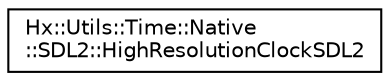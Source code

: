 digraph "Graphical Class Hierarchy"
{
  edge [fontname="Helvetica",fontsize="10",labelfontname="Helvetica",labelfontsize="10"];
  node [fontname="Helvetica",fontsize="10",shape=record];
  rankdir="LR";
  Node0 [label="Hx::Utils::Time::Native\l::SDL2::HighResolutionClockSDL2",height=0.2,width=0.4,color="black", fillcolor="white", style="filled",URL="$classHx_1_1Utils_1_1Time_1_1Native_1_1SDL2_1_1HighResolutionClockSDL2.html"];
}

